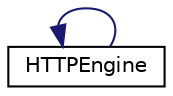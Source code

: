 digraph "Graphical Class Hierarchy"
{
  edge [fontname="Helvetica",fontsize="10",labelfontname="Helvetica",labelfontsize="10"];
  node [fontname="Helvetica",fontsize="10",shape=record];
  rankdir="LR";
  Node0 [label="object",height=0.2,width=0.4,color="grey75", fillcolor="white", style="filled"];
  Node0 -> Node0 [dir="back",color="midnightblue",fontsize="10",style="solid",fontname="Helvetica"];
  Node0 [label="HTTPEngine",height=0.2,width=0.4,color="black", fillcolor="white", style="filled",URL="$classservice__1_1_1lib_1_1http__engine_1_1_h_t_t_p_engine_1_1_h_t_t_p_engine.html"];
}
